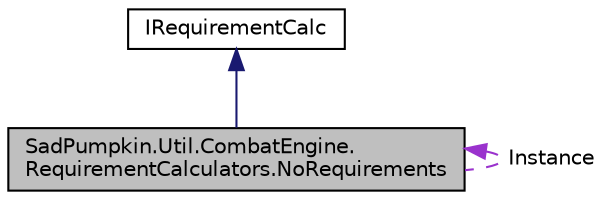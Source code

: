 digraph "SadPumpkin.Util.CombatEngine.RequirementCalculators.NoRequirements"
{
 // LATEX_PDF_SIZE
  edge [fontname="Helvetica",fontsize="10",labelfontname="Helvetica",labelfontsize="10"];
  node [fontname="Helvetica",fontsize="10",shape=record];
  Node1 [label="SadPumpkin.Util.CombatEngine.\lRequirementCalculators.NoRequirements",height=0.2,width=0.4,color="black", fillcolor="grey75", style="filled", fontcolor="black",tooltip="Implementation of a Requirement calculator with no Requirements."];
  Node2 -> Node1 [dir="back",color="midnightblue",fontsize="10",style="solid",fontname="Helvetica"];
  Node2 [label="IRequirementCalc",height=0.2,width=0.4,color="black", fillcolor="white", style="filled",URL="$interface_sad_pumpkin_1_1_util_1_1_combat_engine_1_1_requirement_calculators_1_1_i_requirement_calc.html",tooltip="Interface defining a calculator which determines if an Actor meets the requirements to perform an Act..."];
  Node1 -> Node1 [dir="back",color="darkorchid3",fontsize="10",style="dashed",label=" Instance" ,fontname="Helvetica"];
}
